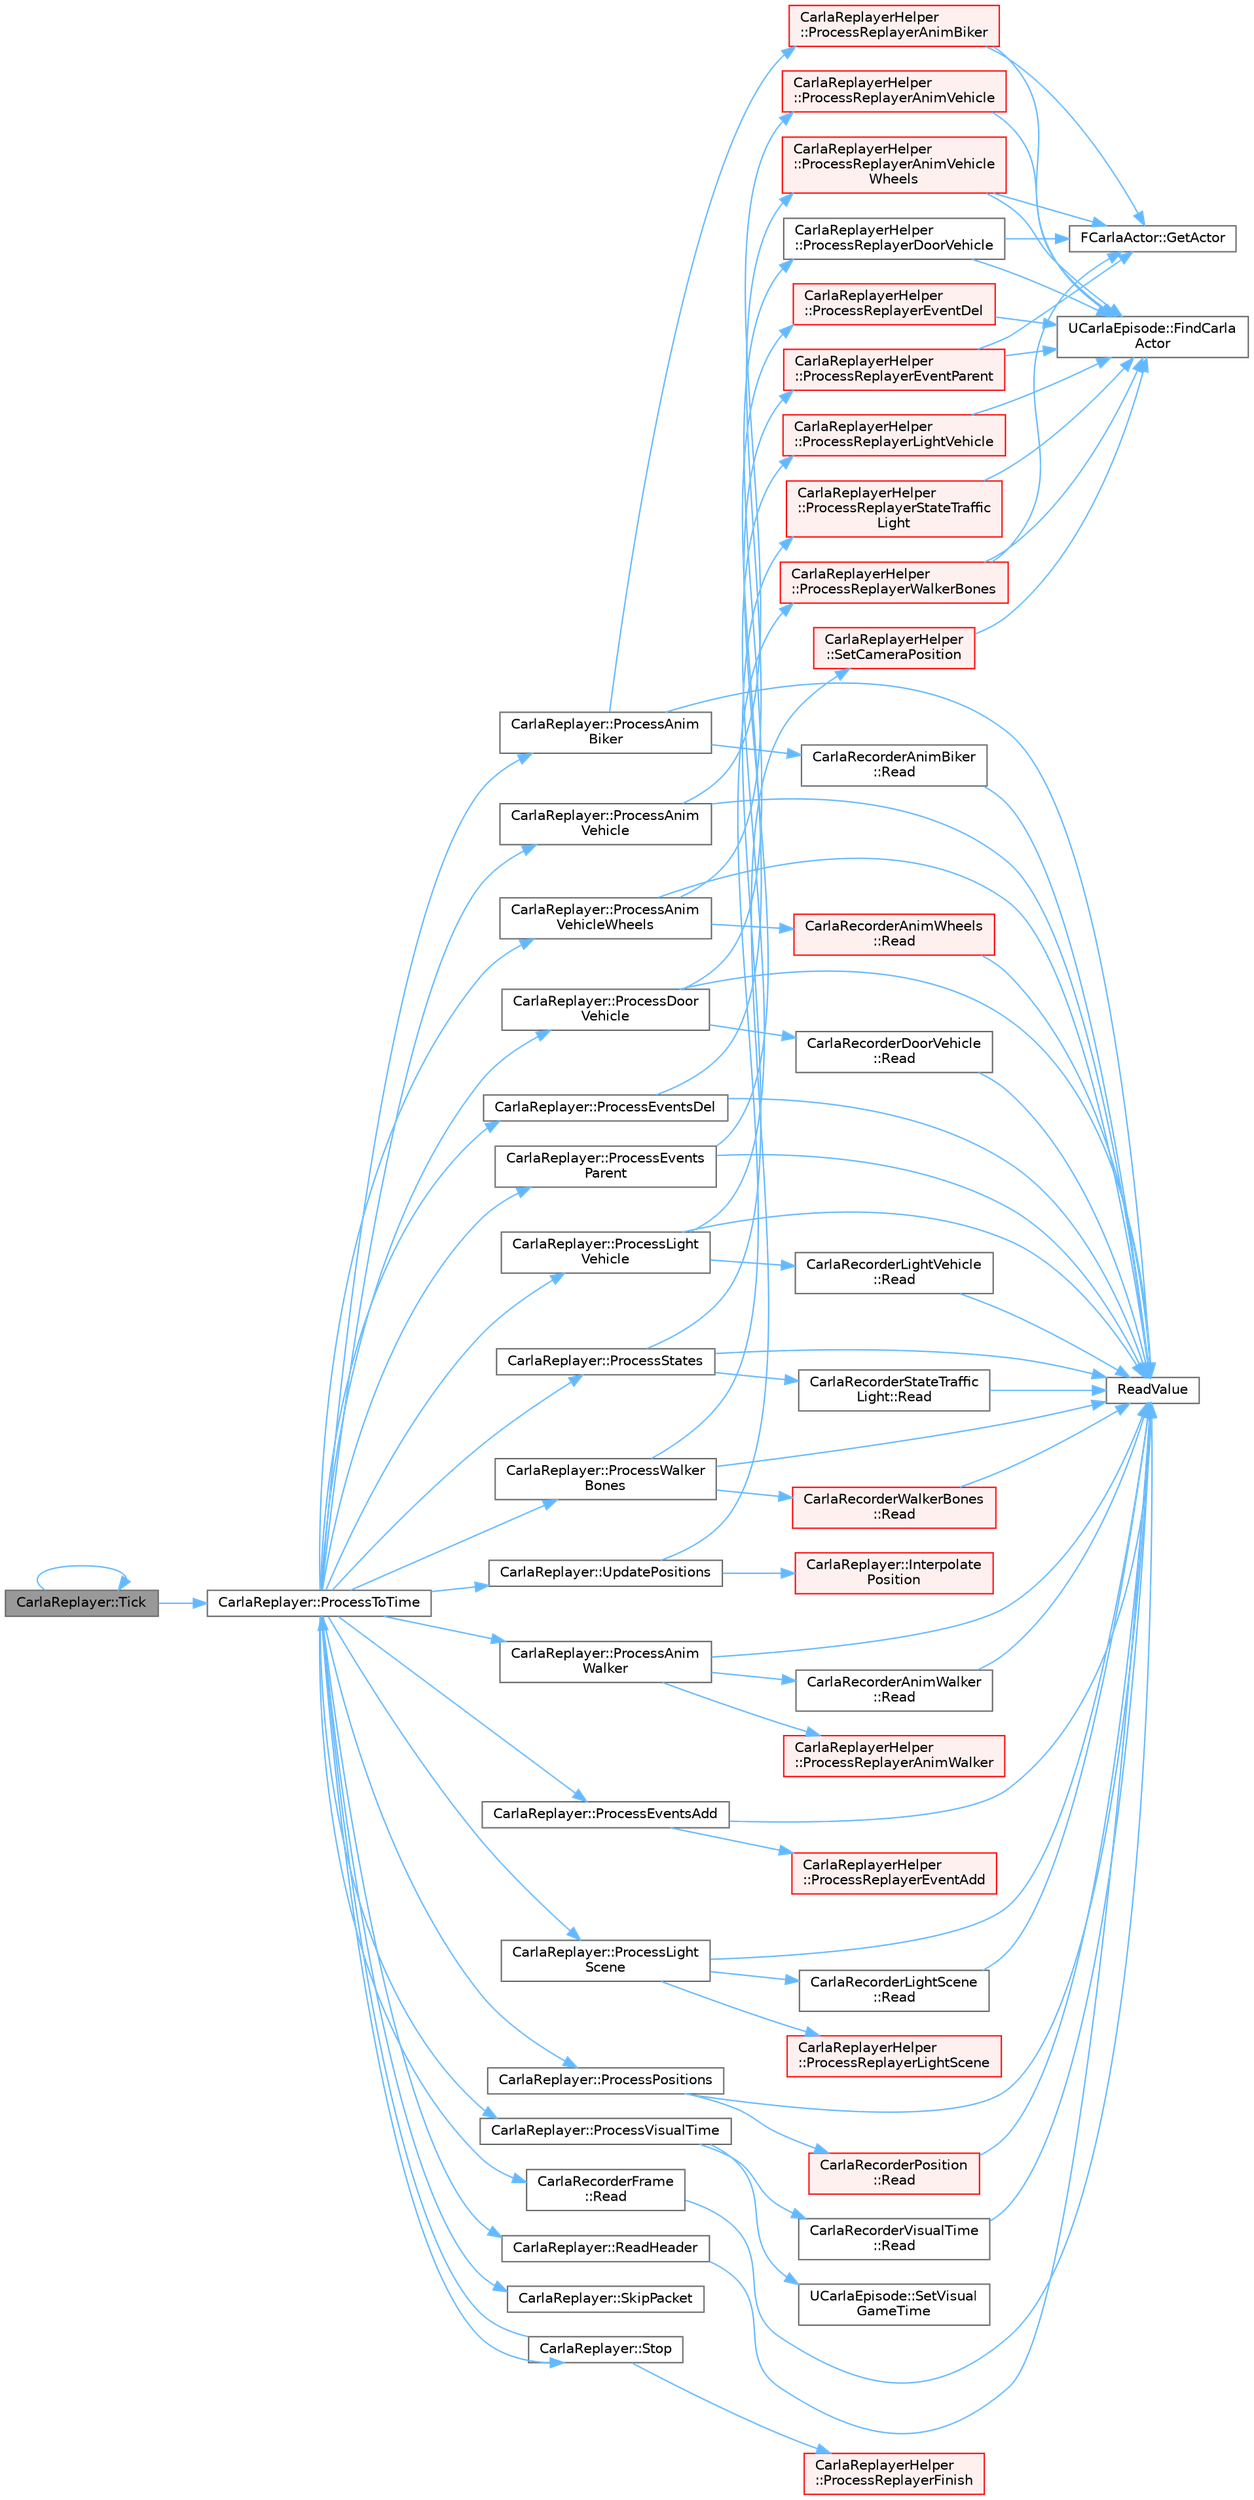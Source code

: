 digraph "CarlaReplayer::Tick"
{
 // INTERACTIVE_SVG=YES
 // LATEX_PDF_SIZE
  bgcolor="transparent";
  edge [fontname=Helvetica,fontsize=10,labelfontname=Helvetica,labelfontsize=10];
  node [fontname=Helvetica,fontsize=10,shape=box,height=0.2,width=0.4];
  rankdir="LR";
  Node1 [id="Node000001",label="CarlaReplayer::Tick",height=0.2,width=0.4,color="gray40", fillcolor="grey60", style="filled", fontcolor="black",tooltip=" "];
  Node1 -> Node2 [id="edge1_Node000001_Node000002",color="steelblue1",style="solid",tooltip=" "];
  Node2 [id="Node000002",label="CarlaReplayer::ProcessToTime",height=0.2,width=0.4,color="grey40", fillcolor="white", style="filled",URL="$dc/dc6/classCarlaReplayer.html#ae0a5643d88257bdceb9e12d5c33194cb",tooltip=" "];
  Node2 -> Node3 [id="edge2_Node000002_Node000003",color="steelblue1",style="solid",tooltip=" "];
  Node3 [id="Node000003",label="CarlaReplayer::ProcessAnim\lBiker",height=0.2,width=0.4,color="grey40", fillcolor="white", style="filled",URL="$dc/dc6/classCarlaReplayer.html#ab8f3012d1c7810dedfaaedacd0e1e601",tooltip=" "];
  Node3 -> Node4 [id="edge3_Node000003_Node000004",color="steelblue1",style="solid",tooltip=" "];
  Node4 [id="Node000004",label="CarlaReplayerHelper\l::ProcessReplayerAnimBiker",height=0.2,width=0.4,color="red", fillcolor="#FFF0F0", style="filled",URL="$d8/d27/classCarlaReplayerHelper.html#ad8e81827bbe00c12346a4ab20adf6900",tooltip=" "];
  Node4 -> Node5 [id="edge4_Node000004_Node000005",color="steelblue1",style="solid",tooltip=" "];
  Node5 [id="Node000005",label="UCarlaEpisode::FindCarla\lActor",height=0.2,width=0.4,color="grey40", fillcolor="white", style="filled",URL="$dc/d84/classUCarlaEpisode.html#a4d0c7a09f4d9de8110605e10125a93aa",tooltip="Find a Carla actor by id."];
  Node4 -> Node6 [id="edge5_Node000004_Node000006",color="steelblue1",style="solid",tooltip=" "];
  Node6 [id="Node000006",label="FCarlaActor::GetActor",height=0.2,width=0.4,color="grey40", fillcolor="white", style="filled",URL="$dc/dde/classFCarlaActor.html#a4d2752987e47827efd488b90053ad415",tooltip=" "];
  Node3 -> Node9 [id="edge6_Node000003_Node000009",color="steelblue1",style="solid",tooltip=" "];
  Node9 [id="Node000009",label="CarlaRecorderAnimBiker\l::Read",height=0.2,width=0.4,color="grey40", fillcolor="white", style="filled",URL="$db/d9f/structCarlaRecorderAnimBiker.html#a53a0fca1da840cad5c7301943a0fc6b3",tooltip=" "];
  Node9 -> Node10 [id="edge7_Node000009_Node000010",color="steelblue1",style="solid",tooltip=" "];
  Node10 [id="Node000010",label="ReadValue",height=0.2,width=0.4,color="grey40", fillcolor="white", style="filled",URL="$d6/dd1/CarlaRecorderHelpers_8h.html#af7b2a7c287743d6b41ad64e8df3faa5f",tooltip=" "];
  Node3 -> Node10 [id="edge8_Node000003_Node000010",color="steelblue1",style="solid",tooltip=" "];
  Node2 -> Node11 [id="edge9_Node000002_Node000011",color="steelblue1",style="solid",tooltip=" "];
  Node11 [id="Node000011",label="CarlaReplayer::ProcessAnim\lVehicle",height=0.2,width=0.4,color="grey40", fillcolor="white", style="filled",URL="$dc/dc6/classCarlaReplayer.html#a3e7f6d573e365e8286fff2d364508898",tooltip=" "];
  Node11 -> Node12 [id="edge10_Node000011_Node000012",color="steelblue1",style="solid",tooltip=" "];
  Node12 [id="Node000012",label="CarlaReplayerHelper\l::ProcessReplayerAnimVehicle",height=0.2,width=0.4,color="red", fillcolor="#FFF0F0", style="filled",URL="$d8/d27/classCarlaReplayerHelper.html#a9ca2608313382327528bcc20642b44e2",tooltip=" "];
  Node12 -> Node5 [id="edge11_Node000012_Node000005",color="steelblue1",style="solid",tooltip=" "];
  Node11 -> Node10 [id="edge12_Node000011_Node000010",color="steelblue1",style="solid",tooltip=" "];
  Node2 -> Node14 [id="edge13_Node000002_Node000014",color="steelblue1",style="solid",tooltip=" "];
  Node14 [id="Node000014",label="CarlaReplayer::ProcessAnim\lVehicleWheels",height=0.2,width=0.4,color="grey40", fillcolor="white", style="filled",URL="$dc/dc6/classCarlaReplayer.html#a36173bcde3a636cea162c3570c66b849",tooltip=" "];
  Node14 -> Node15 [id="edge14_Node000014_Node000015",color="steelblue1",style="solid",tooltip=" "];
  Node15 [id="Node000015",label="CarlaReplayerHelper\l::ProcessReplayerAnimVehicle\lWheels",height=0.2,width=0.4,color="red", fillcolor="#FFF0F0", style="filled",URL="$d8/d27/classCarlaReplayerHelper.html#a37a1a54d50ed4cbe1a5490d28f5bf7b7",tooltip=" "];
  Node15 -> Node5 [id="edge15_Node000015_Node000005",color="steelblue1",style="solid",tooltip=" "];
  Node15 -> Node6 [id="edge16_Node000015_Node000006",color="steelblue1",style="solid",tooltip=" "];
  Node14 -> Node17 [id="edge17_Node000014_Node000017",color="steelblue1",style="solid",tooltip=" "];
  Node17 [id="Node000017",label="CarlaRecorderAnimWheels\l::Read",height=0.2,width=0.4,color="red", fillcolor="#FFF0F0", style="filled",URL="$d0/de7/structCarlaRecorderAnimWheels.html#a7793613d2c258bbc41ba55a91224d7ec",tooltip=" "];
  Node17 -> Node10 [id="edge18_Node000017_Node000010",color="steelblue1",style="solid",tooltip=" "];
  Node14 -> Node10 [id="edge19_Node000014_Node000010",color="steelblue1",style="solid",tooltip=" "];
  Node2 -> Node19 [id="edge20_Node000002_Node000019",color="steelblue1",style="solid",tooltip=" "];
  Node19 [id="Node000019",label="CarlaReplayer::ProcessAnim\lWalker",height=0.2,width=0.4,color="grey40", fillcolor="white", style="filled",URL="$dc/dc6/classCarlaReplayer.html#aaea1d59cb968cbf79045a141601195d5",tooltip=" "];
  Node19 -> Node20 [id="edge21_Node000019_Node000020",color="steelblue1",style="solid",tooltip=" "];
  Node20 [id="Node000020",label="CarlaReplayerHelper\l::ProcessReplayerAnimWalker",height=0.2,width=0.4,color="red", fillcolor="#FFF0F0", style="filled",URL="$d8/d27/classCarlaReplayerHelper.html#a72d043cce18bb3b17ecbe787b7770b8d",tooltip=" "];
  Node19 -> Node23 [id="edge22_Node000019_Node000023",color="steelblue1",style="solid",tooltip=" "];
  Node23 [id="Node000023",label="CarlaRecorderAnimWalker\l::Read",height=0.2,width=0.4,color="grey40", fillcolor="white", style="filled",URL="$dc/dc8/structCarlaRecorderAnimWalker.html#ada7cbd06da99ac72a8c43ee523f74659",tooltip=" "];
  Node23 -> Node10 [id="edge23_Node000023_Node000010",color="steelblue1",style="solid",tooltip=" "];
  Node19 -> Node10 [id="edge24_Node000019_Node000010",color="steelblue1",style="solid",tooltip=" "];
  Node2 -> Node24 [id="edge25_Node000002_Node000024",color="steelblue1",style="solid",tooltip=" "];
  Node24 [id="Node000024",label="CarlaReplayer::ProcessDoor\lVehicle",height=0.2,width=0.4,color="grey40", fillcolor="white", style="filled",URL="$dc/dc6/classCarlaReplayer.html#a071af99588aa50267f1dffb275811397",tooltip=" "];
  Node24 -> Node25 [id="edge26_Node000024_Node000025",color="steelblue1",style="solid",tooltip=" "];
  Node25 [id="Node000025",label="CarlaReplayerHelper\l::ProcessReplayerDoorVehicle",height=0.2,width=0.4,color="grey40", fillcolor="white", style="filled",URL="$d8/d27/classCarlaReplayerHelper.html#a716a5cb1f1f6b65f5953407da4b9bb1a",tooltip=" "];
  Node25 -> Node5 [id="edge27_Node000025_Node000005",color="steelblue1",style="solid",tooltip=" "];
  Node25 -> Node6 [id="edge28_Node000025_Node000006",color="steelblue1",style="solid",tooltip=" "];
  Node24 -> Node26 [id="edge29_Node000024_Node000026",color="steelblue1",style="solid",tooltip=" "];
  Node26 [id="Node000026",label="CarlaRecorderDoorVehicle\l::Read",height=0.2,width=0.4,color="grey40", fillcolor="white", style="filled",URL="$dd/d8d/structCarlaRecorderDoorVehicle.html#aa9392010b8d18ea30dbfd97dd6359f64",tooltip=" "];
  Node26 -> Node10 [id="edge30_Node000026_Node000010",color="steelblue1",style="solid",tooltip=" "];
  Node24 -> Node10 [id="edge31_Node000024_Node000010",color="steelblue1",style="solid",tooltip=" "];
  Node2 -> Node27 [id="edge32_Node000002_Node000027",color="steelblue1",style="solid",tooltip=" "];
  Node27 [id="Node000027",label="CarlaReplayer::ProcessEventsAdd",height=0.2,width=0.4,color="grey40", fillcolor="white", style="filled",URL="$dc/dc6/classCarlaReplayer.html#a929a7a4c79086339485caba9f6562c8e",tooltip=" "];
  Node27 -> Node28 [id="edge33_Node000027_Node000028",color="steelblue1",style="solid",tooltip=" "];
  Node28 [id="Node000028",label="CarlaReplayerHelper\l::ProcessReplayerEventAdd",height=0.2,width=0.4,color="red", fillcolor="#FFF0F0", style="filled",URL="$d8/d27/classCarlaReplayerHelper.html#ad2578fb20f971e6e27bd1895d8884e6d",tooltip=" "];
  Node27 -> Node10 [id="edge34_Node000027_Node000010",color="steelblue1",style="solid",tooltip=" "];
  Node2 -> Node124 [id="edge35_Node000002_Node000124",color="steelblue1",style="solid",tooltip=" "];
  Node124 [id="Node000124",label="CarlaReplayer::ProcessEventsDel",height=0.2,width=0.4,color="grey40", fillcolor="white", style="filled",URL="$dc/dc6/classCarlaReplayer.html#a0281a0aff5b8977886de1709482309f9",tooltip=" "];
  Node124 -> Node125 [id="edge36_Node000124_Node000125",color="steelblue1",style="solid",tooltip=" "];
  Node125 [id="Node000125",label="CarlaReplayerHelper\l::ProcessReplayerEventDel",height=0.2,width=0.4,color="red", fillcolor="#FFF0F0", style="filled",URL="$d8/d27/classCarlaReplayerHelper.html#abcc9194d40ec6cbbc3224f704d3c57d0",tooltip=" "];
  Node125 -> Node5 [id="edge37_Node000125_Node000005",color="steelblue1",style="solid",tooltip=" "];
  Node124 -> Node10 [id="edge38_Node000124_Node000010",color="steelblue1",style="solid",tooltip=" "];
  Node2 -> Node127 [id="edge39_Node000002_Node000127",color="steelblue1",style="solid",tooltip=" "];
  Node127 [id="Node000127",label="CarlaReplayer::ProcessEvents\lParent",height=0.2,width=0.4,color="grey40", fillcolor="white", style="filled",URL="$dc/dc6/classCarlaReplayer.html#a5ed2b19174f18dd9bcd55c289f106719",tooltip=" "];
  Node127 -> Node128 [id="edge40_Node000127_Node000128",color="steelblue1",style="solid",tooltip=" "];
  Node128 [id="Node000128",label="CarlaReplayerHelper\l::ProcessReplayerEventParent",height=0.2,width=0.4,color="red", fillcolor="#FFF0F0", style="filled",URL="$d8/d27/classCarlaReplayerHelper.html#a900d23c789ab8d07489d1d817fa5edab",tooltip=" "];
  Node128 -> Node5 [id="edge41_Node000128_Node000005",color="steelblue1",style="solid",tooltip=" "];
  Node128 -> Node6 [id="edge42_Node000128_Node000006",color="steelblue1",style="solid",tooltip=" "];
  Node127 -> Node10 [id="edge43_Node000127_Node000010",color="steelblue1",style="solid",tooltip=" "];
  Node2 -> Node137 [id="edge44_Node000002_Node000137",color="steelblue1",style="solid",tooltip=" "];
  Node137 [id="Node000137",label="CarlaReplayer::ProcessLight\lScene",height=0.2,width=0.4,color="grey40", fillcolor="white", style="filled",URL="$dc/dc6/classCarlaReplayer.html#ac49243de822059c6b5560d438882a171",tooltip=" "];
  Node137 -> Node138 [id="edge45_Node000137_Node000138",color="steelblue1",style="solid",tooltip=" "];
  Node138 [id="Node000138",label="CarlaReplayerHelper\l::ProcessReplayerLightScene",height=0.2,width=0.4,color="red", fillcolor="#FFF0F0", style="filled",URL="$d8/d27/classCarlaReplayerHelper.html#a65d184d97fb0c630fc8b225606d680b3",tooltip=" "];
  Node137 -> Node140 [id="edge46_Node000137_Node000140",color="steelblue1",style="solid",tooltip=" "];
  Node140 [id="Node000140",label="CarlaRecorderLightScene\l::Read",height=0.2,width=0.4,color="grey40", fillcolor="white", style="filled",URL="$d0/db0/structCarlaRecorderLightScene.html#a72374de78e6f5eb1ad6046fdd036fbbb",tooltip=" "];
  Node140 -> Node10 [id="edge47_Node000140_Node000010",color="steelblue1",style="solid",tooltip=" "];
  Node137 -> Node10 [id="edge48_Node000137_Node000010",color="steelblue1",style="solid",tooltip=" "];
  Node2 -> Node141 [id="edge49_Node000002_Node000141",color="steelblue1",style="solid",tooltip=" "];
  Node141 [id="Node000141",label="CarlaReplayer::ProcessLight\lVehicle",height=0.2,width=0.4,color="grey40", fillcolor="white", style="filled",URL="$dc/dc6/classCarlaReplayer.html#a2c4b8d27ebb7bbb0b5e9582182868f71",tooltip=" "];
  Node141 -> Node142 [id="edge50_Node000141_Node000142",color="steelblue1",style="solid",tooltip=" "];
  Node142 [id="Node000142",label="CarlaReplayerHelper\l::ProcessReplayerLightVehicle",height=0.2,width=0.4,color="red", fillcolor="#FFF0F0", style="filled",URL="$d8/d27/classCarlaReplayerHelper.html#ac4f148a536aeeee779806e1a55882d9b",tooltip=" "];
  Node142 -> Node5 [id="edge51_Node000142_Node000005",color="steelblue1",style="solid",tooltip=" "];
  Node141 -> Node144 [id="edge52_Node000141_Node000144",color="steelblue1",style="solid",tooltip=" "];
  Node144 [id="Node000144",label="CarlaRecorderLightVehicle\l::Read",height=0.2,width=0.4,color="grey40", fillcolor="white", style="filled",URL="$d8/d3b/structCarlaRecorderLightVehicle.html#a996c803972043adbac25d4a54b2de1c6",tooltip=" "];
  Node144 -> Node10 [id="edge53_Node000144_Node000010",color="steelblue1",style="solid",tooltip=" "];
  Node141 -> Node10 [id="edge54_Node000141_Node000010",color="steelblue1",style="solid",tooltip=" "];
  Node2 -> Node145 [id="edge55_Node000002_Node000145",color="steelblue1",style="solid",tooltip=" "];
  Node145 [id="Node000145",label="CarlaReplayer::ProcessPositions",height=0.2,width=0.4,color="grey40", fillcolor="white", style="filled",URL="$dc/dc6/classCarlaReplayer.html#a5541e07e46c1aa34571834f7bcceb243",tooltip=" "];
  Node145 -> Node146 [id="edge56_Node000145_Node000146",color="steelblue1",style="solid",tooltip=" "];
  Node146 [id="Node000146",label="CarlaRecorderPosition\l::Read",height=0.2,width=0.4,color="red", fillcolor="#FFF0F0", style="filled",URL="$d3/d16/structCarlaRecorderPosition.html#a6c79bda342359f98692c9127e6153408",tooltip=" "];
  Node146 -> Node10 [id="edge57_Node000146_Node000010",color="steelblue1",style="solid",tooltip=" "];
  Node145 -> Node10 [id="edge58_Node000145_Node000010",color="steelblue1",style="solid",tooltip=" "];
  Node2 -> Node148 [id="edge59_Node000002_Node000148",color="steelblue1",style="solid",tooltip=" "];
  Node148 [id="Node000148",label="CarlaReplayer::ProcessStates",height=0.2,width=0.4,color="grey40", fillcolor="white", style="filled",URL="$dc/dc6/classCarlaReplayer.html#ab08c55b108e85bf05346d2154bc0d0f2",tooltip=" "];
  Node148 -> Node149 [id="edge60_Node000148_Node000149",color="steelblue1",style="solid",tooltip=" "];
  Node149 [id="Node000149",label="CarlaReplayerHelper\l::ProcessReplayerStateTraffic\lLight",height=0.2,width=0.4,color="red", fillcolor="#FFF0F0", style="filled",URL="$d8/d27/classCarlaReplayerHelper.html#a80ef95d31da7de45f4ecddede9f575d6",tooltip=" "];
  Node149 -> Node5 [id="edge61_Node000149_Node000005",color="steelblue1",style="solid",tooltip=" "];
  Node148 -> Node155 [id="edge62_Node000148_Node000155",color="steelblue1",style="solid",tooltip=" "];
  Node155 [id="Node000155",label="CarlaRecorderStateTraffic\lLight::Read",height=0.2,width=0.4,color="grey40", fillcolor="white", style="filled",URL="$d1/dc9/structCarlaRecorderStateTrafficLight.html#a7e9c98ee0b0c433eab79e33dd4ad8391",tooltip=" "];
  Node155 -> Node10 [id="edge63_Node000155_Node000010",color="steelblue1",style="solid",tooltip=" "];
  Node148 -> Node10 [id="edge64_Node000148_Node000010",color="steelblue1",style="solid",tooltip=" "];
  Node2 -> Node156 [id="edge65_Node000002_Node000156",color="steelblue1",style="solid",tooltip=" "];
  Node156 [id="Node000156",label="CarlaReplayer::ProcessVisualTime",height=0.2,width=0.4,color="grey40", fillcolor="white", style="filled",URL="$dc/dc6/classCarlaReplayer.html#a1fb8c12c1bfb107498e893b9ed61de29",tooltip=" "];
  Node156 -> Node157 [id="edge66_Node000156_Node000157",color="steelblue1",style="solid",tooltip=" "];
  Node157 [id="Node000157",label="CarlaRecorderVisualTime\l::Read",height=0.2,width=0.4,color="grey40", fillcolor="white", style="filled",URL="$d0/d56/structCarlaRecorderVisualTime.html#a23bbe58c25474f390ecd28f8fcbd151d",tooltip=" "];
  Node157 -> Node10 [id="edge67_Node000157_Node000010",color="steelblue1",style="solid",tooltip=" "];
  Node156 -> Node158 [id="edge68_Node000156_Node000158",color="steelblue1",style="solid",tooltip=" "];
  Node158 [id="Node000158",label="UCarlaEpisode::SetVisual\lGameTime",height=0.2,width=0.4,color="grey40", fillcolor="white", style="filled",URL="$dc/d84/classUCarlaEpisode.html#acb134b660abeb860ba1b7986e61c802a",tooltip=" "];
  Node2 -> Node159 [id="edge69_Node000002_Node000159",color="steelblue1",style="solid",tooltip=" "];
  Node159 [id="Node000159",label="CarlaReplayer::ProcessWalker\lBones",height=0.2,width=0.4,color="grey40", fillcolor="white", style="filled",URL="$dc/dc6/classCarlaReplayer.html#a48bd30916caba300077a56841523ac9c",tooltip=" "];
  Node159 -> Node160 [id="edge70_Node000159_Node000160",color="steelblue1",style="solid",tooltip=" "];
  Node160 [id="Node000160",label="CarlaReplayerHelper\l::ProcessReplayerWalkerBones",height=0.2,width=0.4,color="red", fillcolor="#FFF0F0", style="filled",URL="$d8/d27/classCarlaReplayerHelper.html#a141e2633c221a10eee58d0a41bc86aaf",tooltip=" "];
  Node160 -> Node5 [id="edge71_Node000160_Node000005",color="steelblue1",style="solid",tooltip=" "];
  Node160 -> Node6 [id="edge72_Node000160_Node000006",color="steelblue1",style="solid",tooltip=" "];
  Node159 -> Node163 [id="edge73_Node000159_Node000163",color="steelblue1",style="solid",tooltip=" "];
  Node163 [id="Node000163",label="CarlaRecorderWalkerBones\l::Read",height=0.2,width=0.4,color="red", fillcolor="#FFF0F0", style="filled",URL="$dd/dfc/structCarlaRecorderWalkerBones.html#a1bea3e3cd0a4e2c6fe76bcbbc1af77cb",tooltip=" "];
  Node163 -> Node10 [id="edge74_Node000163_Node000010",color="steelblue1",style="solid",tooltip=" "];
  Node159 -> Node10 [id="edge75_Node000159_Node000010",color="steelblue1",style="solid",tooltip=" "];
  Node2 -> Node165 [id="edge76_Node000002_Node000165",color="steelblue1",style="solid",tooltip=" "];
  Node165 [id="Node000165",label="CarlaRecorderFrame\l::Read",height=0.2,width=0.4,color="grey40", fillcolor="white", style="filled",URL="$d9/df8/structCarlaRecorderFrame.html#afd74875fdf10b396fc36c56ae1f89f0d",tooltip=" "];
  Node165 -> Node10 [id="edge77_Node000165_Node000010",color="steelblue1",style="solid",tooltip=" "];
  Node2 -> Node166 [id="edge78_Node000002_Node000166",color="steelblue1",style="solid",tooltip=" "];
  Node166 [id="Node000166",label="CarlaReplayer::ReadHeader",height=0.2,width=0.4,color="grey40", fillcolor="white", style="filled",URL="$dc/dc6/classCarlaReplayer.html#a6aff6b42446e61dd5ea2efcd7fa93fb1",tooltip=" "];
  Node166 -> Node10 [id="edge79_Node000166_Node000010",color="steelblue1",style="solid",tooltip=" "];
  Node2 -> Node167 [id="edge80_Node000002_Node000167",color="steelblue1",style="solid",tooltip=" "];
  Node167 [id="Node000167",label="CarlaReplayer::SkipPacket",height=0.2,width=0.4,color="grey40", fillcolor="white", style="filled",URL="$dc/dc6/classCarlaReplayer.html#a02e158d388f249b418bf4935bfd831b4",tooltip=" "];
  Node2 -> Node168 [id="edge81_Node000002_Node000168",color="steelblue1",style="solid",tooltip=" "];
  Node168 [id="Node000168",label="CarlaReplayer::Stop",height=0.2,width=0.4,color="grey40", fillcolor="white", style="filled",URL="$dc/dc6/classCarlaReplayer.html#af627917f2c95135fb11b59af4f65dbf7",tooltip=" "];
  Node168 -> Node169 [id="edge82_Node000168_Node000169",color="steelblue1",style="solid",tooltip=" "];
  Node169 [id="Node000169",label="CarlaReplayerHelper\l::ProcessReplayerFinish",height=0.2,width=0.4,color="red", fillcolor="#FFF0F0", style="filled",URL="$d8/d27/classCarlaReplayerHelper.html#a1b52e6048a6474753a849642a55a4a6e",tooltip=" "];
  Node168 -> Node2 [id="edge83_Node000168_Node000002",color="steelblue1",style="solid",tooltip=" "];
  Node2 -> Node172 [id="edge84_Node000002_Node000172",color="steelblue1",style="solid",tooltip=" "];
  Node172 [id="Node000172",label="CarlaReplayer::UpdatePositions",height=0.2,width=0.4,color="grey40", fillcolor="white", style="filled",URL="$dc/dc6/classCarlaReplayer.html#a90bb49a890e2a2cd8b85152f17ca8fed",tooltip=" "];
  Node172 -> Node173 [id="edge85_Node000172_Node000173",color="steelblue1",style="solid",tooltip=" "];
  Node173 [id="Node000173",label="CarlaReplayer::Interpolate\lPosition",height=0.2,width=0.4,color="red", fillcolor="#FFF0F0", style="filled",URL="$dc/dc6/classCarlaReplayer.html#a38b36d848f1ae6b12ab802b3788a734b",tooltip=" "];
  Node172 -> Node176 [id="edge86_Node000172_Node000176",color="steelblue1",style="solid",tooltip=" "];
  Node176 [id="Node000176",label="CarlaReplayerHelper\l::SetCameraPosition",height=0.2,width=0.4,color="red", fillcolor="#FFF0F0", style="filled",URL="$d8/d27/classCarlaReplayerHelper.html#aee66c1ec57db9bff60d6d22c9c08a09d",tooltip=" "];
  Node176 -> Node5 [id="edge87_Node000176_Node000005",color="steelblue1",style="solid",tooltip=" "];
  Node1 -> Node1 [id="edge88_Node000001_Node000001",color="steelblue1",style="solid",tooltip=" "];
}
